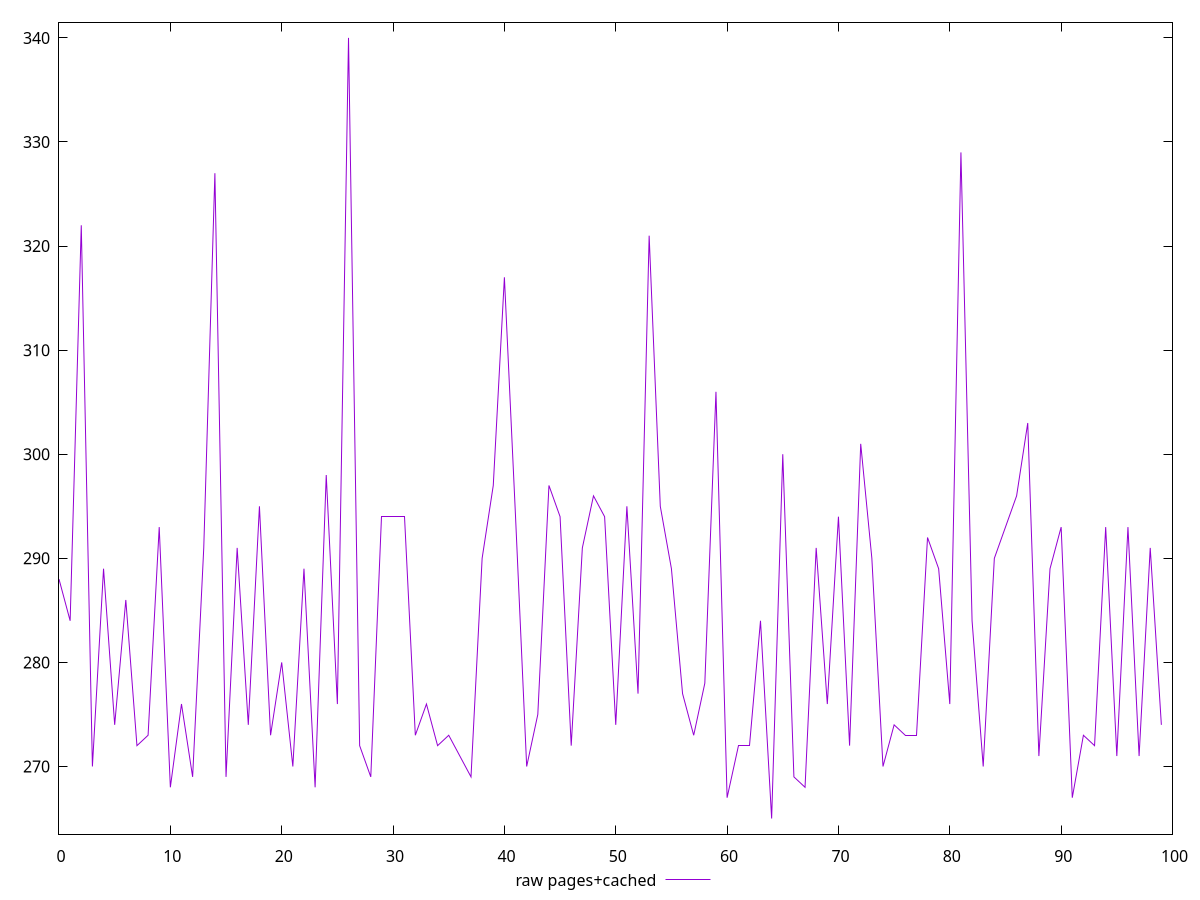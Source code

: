 $_rawPagesCached <<EOF
288
284
322.0000000000018
270
289
274
286
271.9999999999982
273
293
268
276
269
291
326.9999999999982
269
290.9999999999982
273.9999999999982
295
272.9999999999982
280
270
289
268
298
276
340
272
269
294
294
294
273.0000000000018
276
272.0000000000018
273
270.9999999999982
269.0000000000018
290
297
317
293.9999999999982
270
275
297
294.0000000000018
272
291
296
294
274
295
277
321
295.0000000000018
289
276.9999999999982
273
278
306
267
272
272
284
265
300
269.0000000000018
268
291
276
294
272
300.9999999999982
290
270
274
273.0000000000018
273
292.0000000000018
289
275.9999999999982
329
284
269.9999999999982
290
293.0000000000018
296
303
271
289.0000000000018
293
267.0000000000018
272.9999999999982
271.9999999999982
293.0000000000018
271
293.0000000000018
271
291
274
EOF
set key outside below
set terminal pngcairo
set output "report_00005_2020-11-02T22-26-11.212Z/max-potential-fid/pages+cached//raw.png"
set yrange [263.5:341.5]
plot $_rawPagesCached title "raw pages+cached" with line ,